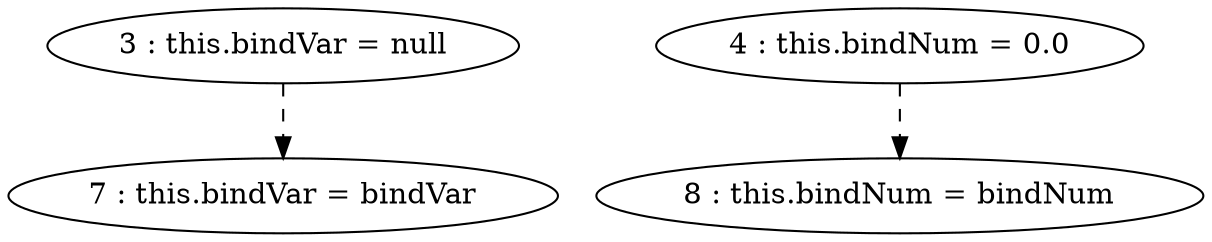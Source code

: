 digraph G {
"3 : this.bindVar = null"
"3 : this.bindVar = null" -> "7 : this.bindVar = bindVar" [style=dashed]
"4 : this.bindNum = 0.0"
"4 : this.bindNum = 0.0" -> "8 : this.bindNum = bindNum" [style=dashed]
"7 : this.bindVar = bindVar"
"8 : this.bindNum = bindNum"
}
